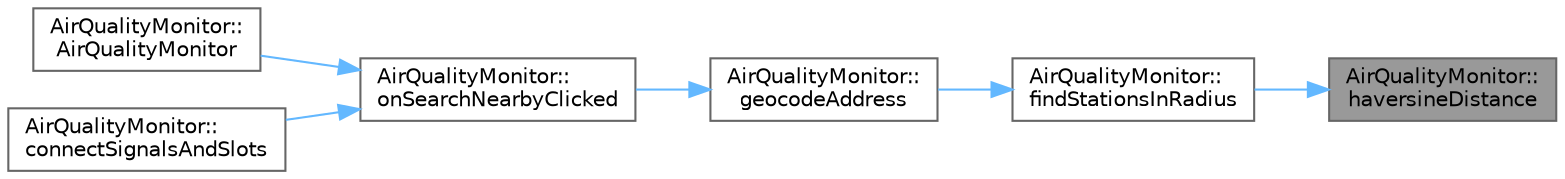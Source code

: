 digraph "AirQualityMonitor::haversineDistance"
{
 // LATEX_PDF_SIZE
  bgcolor="transparent";
  edge [fontname=Helvetica,fontsize=10,labelfontname=Helvetica,labelfontsize=10];
  node [fontname=Helvetica,fontsize=10,shape=box,height=0.2,width=0.4];
  rankdir="RL";
  Node1 [id="Node000001",label="AirQualityMonitor::\lhaversineDistance",height=0.2,width=0.4,color="gray40", fillcolor="grey60", style="filled", fontcolor="black",tooltip="Oblicza odległość między dwoma punktami geograficznymi."];
  Node1 -> Node2 [id="edge1_Node000001_Node000002",dir="back",color="steelblue1",style="solid",tooltip=" "];
  Node2 [id="Node000002",label="AirQualityMonitor::\lfindStationsInRadius",height=0.2,width=0.4,color="grey40", fillcolor="white", style="filled",URL="$class_air_quality_monitor.html#ac5704e0d80e36d04b1e1308b7ac0ea12",tooltip="Znajduje stacje w promieniu od współrzędnych."];
  Node2 -> Node3 [id="edge2_Node000002_Node000003",dir="back",color="steelblue1",style="solid",tooltip=" "];
  Node3 [id="Node000003",label="AirQualityMonitor::\lgeocodeAddress",height=0.2,width=0.4,color="grey40", fillcolor="white", style="filled",URL="$class_air_quality_monitor.html#a4abdf2fe50f69d8bbe3542546ab8ff30",tooltip="Konwertuje adres na współrzędne geograficzne."];
  Node3 -> Node4 [id="edge3_Node000003_Node000004",dir="back",color="steelblue1",style="solid",tooltip=" "];
  Node4 [id="Node000004",label="AirQualityMonitor::\lonSearchNearbyClicked",height=0.2,width=0.4,color="grey40", fillcolor="white", style="filled",URL="$class_air_quality_monitor.html#a465fa386235bae18dff1fe71bd894c6c",tooltip="Obsługuje kliknięcie przycisku \"Szukaj w pobliżu\"."];
  Node4 -> Node5 [id="edge4_Node000004_Node000005",dir="back",color="steelblue1",style="solid",tooltip=" "];
  Node5 [id="Node000005",label="AirQualityMonitor::\lAirQualityMonitor",height=0.2,width=0.4,color="grey40", fillcolor="white", style="filled",URL="$class_air_quality_monitor.html#a5c1e078e2b1c45ecfacef7f3a0d31322",tooltip="Konstruktor klasy AirQualityMonitor."];
  Node4 -> Node6 [id="edge5_Node000004_Node000006",dir="back",color="steelblue1",style="solid",tooltip=" "];
  Node6 [id="Node000006",label="AirQualityMonitor::\lconnectSignalsAndSlots",height=0.2,width=0.4,color="grey40", fillcolor="white", style="filled",URL="$class_air_quality_monitor.html#a0d5986b8b5578346bc973699b56b73c5",tooltip="Łączy sygnały interfejsu użytkownika z odpowiednimi slotami."];
}
